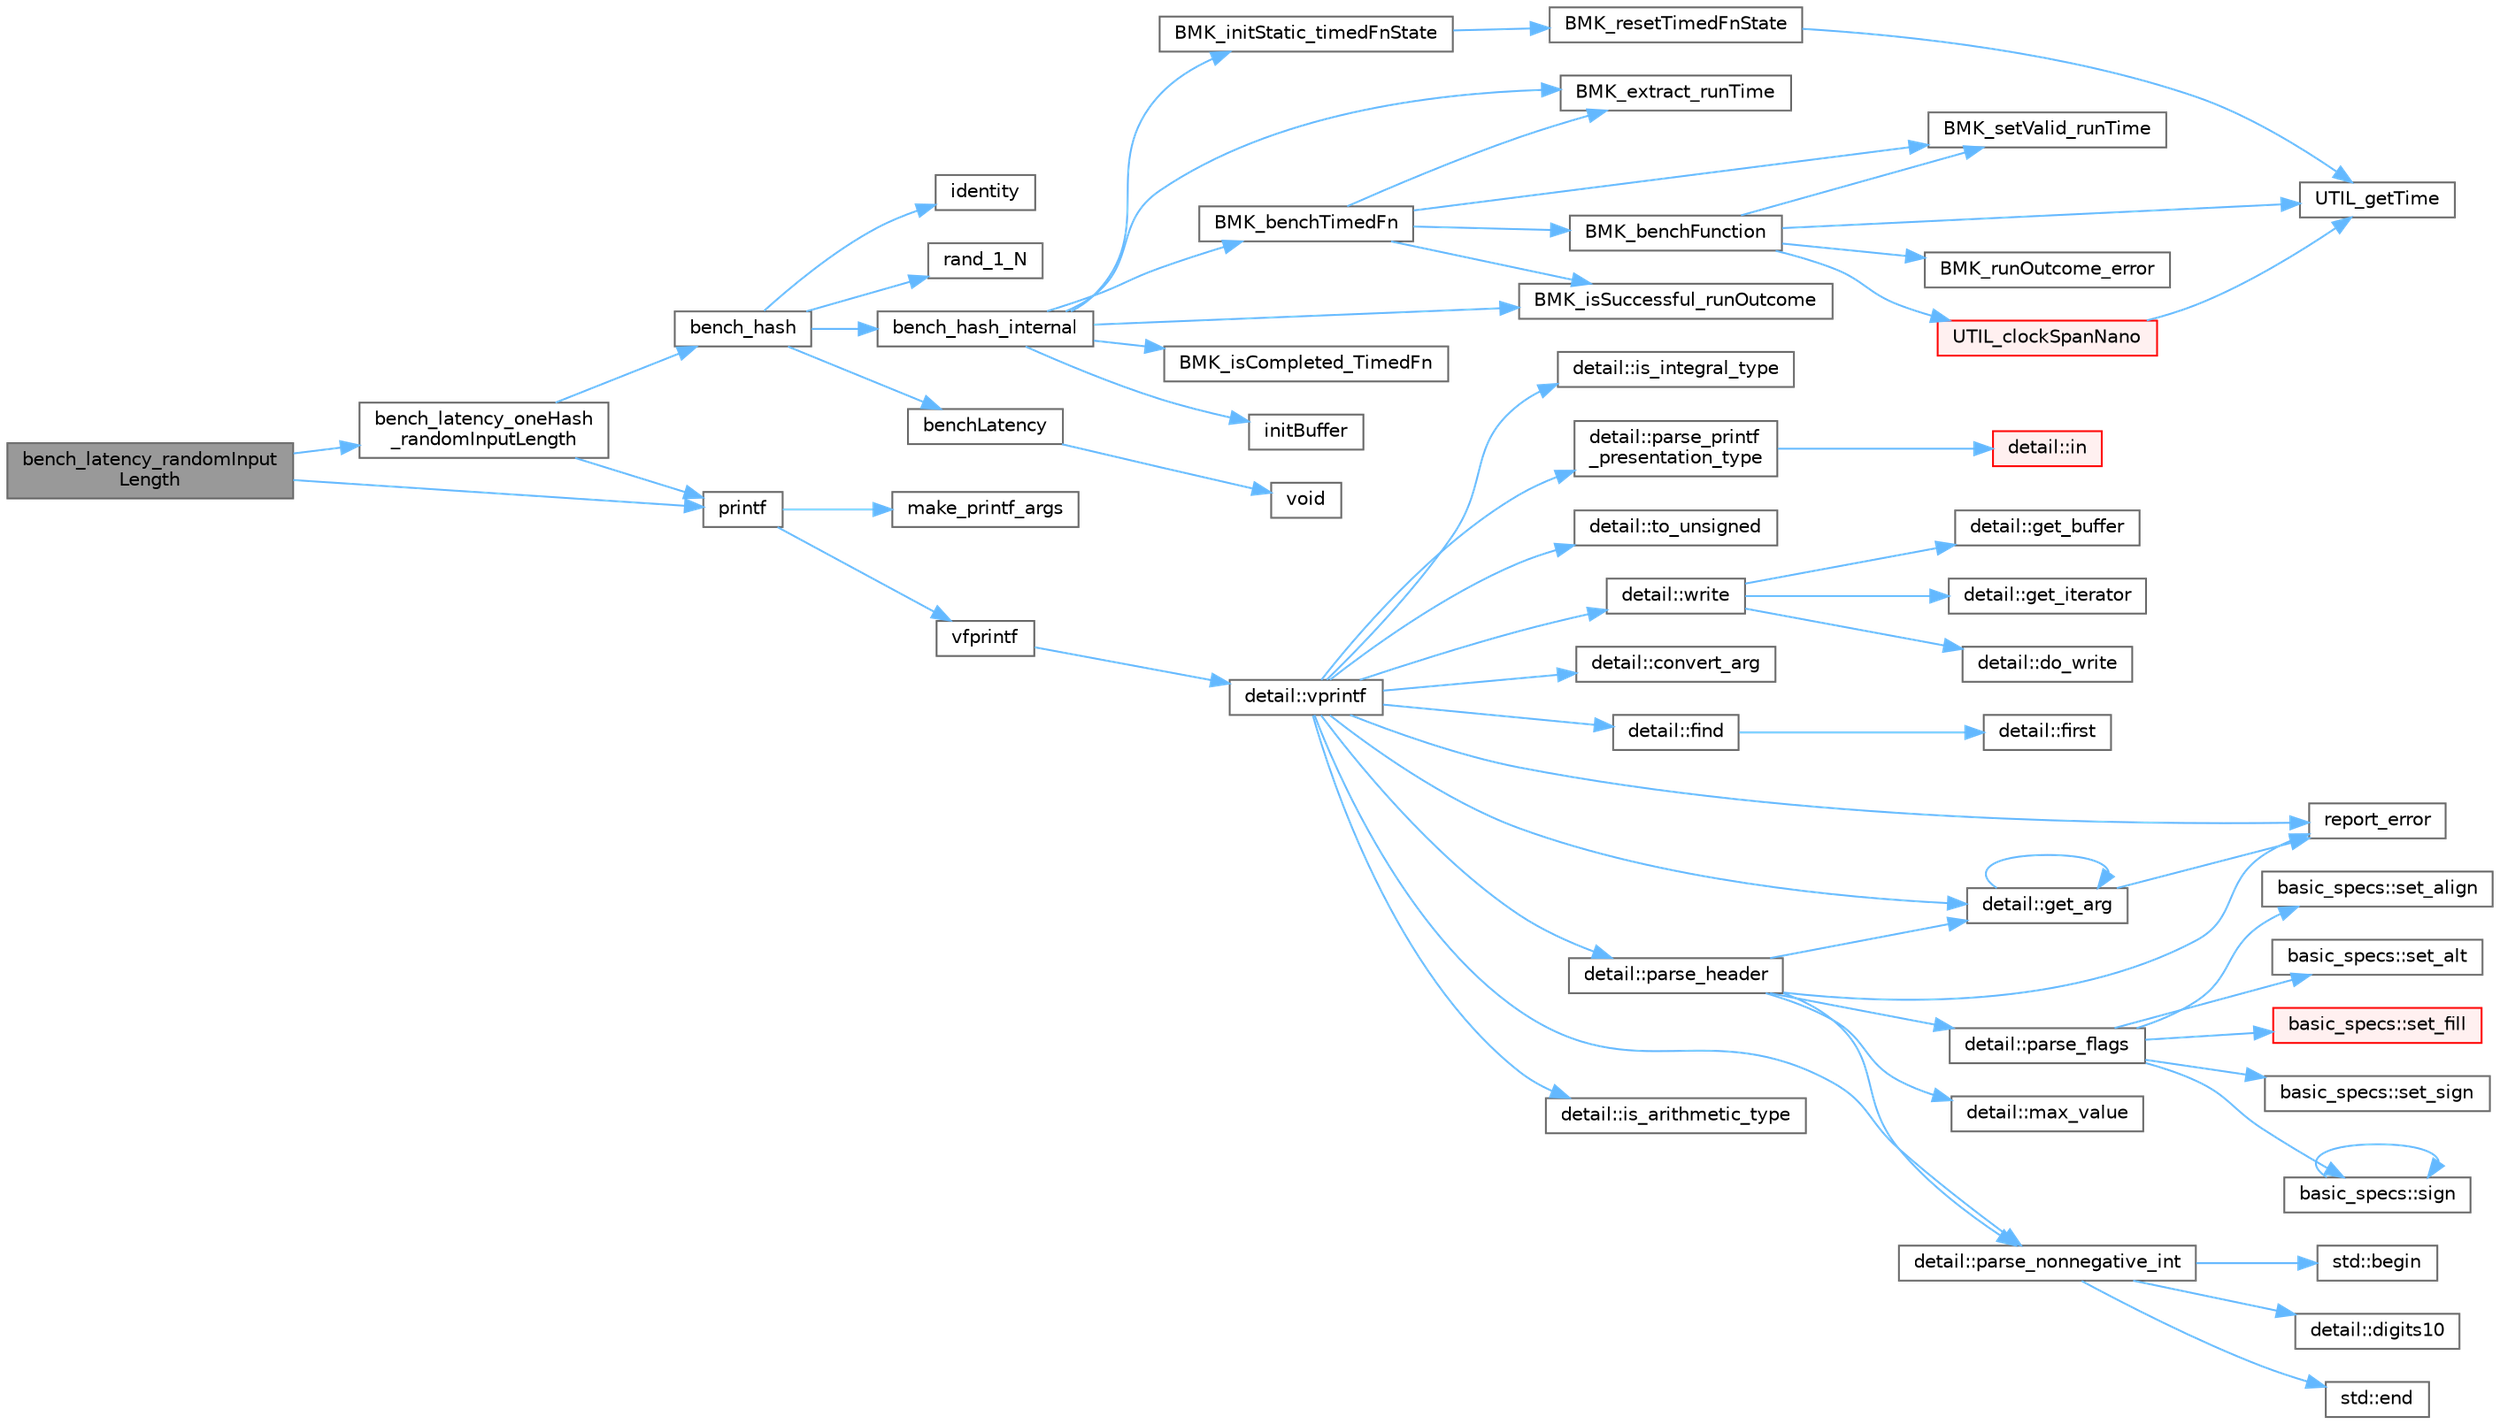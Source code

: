 digraph "bench_latency_randomInputLength"
{
 // LATEX_PDF_SIZE
  bgcolor="transparent";
  edge [fontname=Helvetica,fontsize=10,labelfontname=Helvetica,labelfontsize=10];
  node [fontname=Helvetica,fontsize=10,shape=box,height=0.2,width=0.4];
  rankdir="LR";
  Node1 [id="Node000001",label="bench_latency_randomInput\lLength",height=0.2,width=0.4,color="gray40", fillcolor="grey60", style="filled", fontcolor="black",tooltip=" "];
  Node1 -> Node2 [id="edge62_Node000001_Node000002",color="steelblue1",style="solid",tooltip=" "];
  Node2 [id="Node000002",label="bench_latency_oneHash\l_randomInputLength",height=0.2,width=0.4,color="grey40", fillcolor="white", style="filled",URL="$bh_display_8c.html#afee9a778a7dbb538e621157eebfaedbc",tooltip=" "];
  Node2 -> Node3 [id="edge63_Node000002_Node000003",color="steelblue1",style="solid",tooltip=" "];
  Node3 [id="Node000003",label="bench_hash",height=0.2,width=0.4,color="grey40", fillcolor="white", style="filled",URL="$bench_hash_8c.html#ac52e968c4cde699b31b34eae1f1c6134",tooltip=" "];
  Node3 -> Node4 [id="edge64_Node000003_Node000004",color="steelblue1",style="solid",tooltip=" "];
  Node4 [id="Node000004",label="bench_hash_internal",height=0.2,width=0.4,color="grey40", fillcolor="white", style="filled",URL="$bench_hash_8c.html#a1ada99726ec21df6cf78e8c5d9c7c023",tooltip=" "];
  Node4 -> Node5 [id="edge65_Node000004_Node000005",color="steelblue1",style="solid",tooltip=" "];
  Node5 [id="Node000005",label="BMK_benchTimedFn",height=0.2,width=0.4,color="grey40", fillcolor="white", style="filled",URL="$benchfn_8c.html#a3809a48a15bf199e3ed224e62b0aba7f",tooltip=" "];
  Node5 -> Node6 [id="edge66_Node000005_Node000006",color="steelblue1",style="solid",tooltip=" "];
  Node6 [id="Node000006",label="BMK_benchFunction",height=0.2,width=0.4,color="grey40", fillcolor="white", style="filled",URL="$benchfn_8c.html#a4109ce4f5f7108340355327aa903d23b",tooltip=" "];
  Node6 -> Node7 [id="edge67_Node000006_Node000007",color="steelblue1",style="solid",tooltip=" "];
  Node7 [id="Node000007",label="BMK_runOutcome_error",height=0.2,width=0.4,color="grey40", fillcolor="white", style="filled",URL="$benchfn_8c.html#a9765028458b8ebaf3c8c4b142534b128",tooltip=" "];
  Node6 -> Node8 [id="edge68_Node000006_Node000008",color="steelblue1",style="solid",tooltip=" "];
  Node8 [id="Node000008",label="BMK_setValid_runTime",height=0.2,width=0.4,color="grey40", fillcolor="white", style="filled",URL="$benchfn_8c.html#a358ceb75f0536bb9ac7c395300cb8152",tooltip=" "];
  Node6 -> Node9 [id="edge69_Node000006_Node000009",color="steelblue1",style="solid",tooltip=" "];
  Node9 [id="Node000009",label="UTIL_clockSpanNano",height=0.2,width=0.4,color="red", fillcolor="#FFF0F0", style="filled",URL="$timefn_8c.html#a7352a4b15c62053b1641758105243da7",tooltip=" "];
  Node9 -> Node11 [id="edge70_Node000009_Node000011",color="steelblue1",style="solid",tooltip=" "];
  Node11 [id="Node000011",label="UTIL_getTime",height=0.2,width=0.4,color="grey40", fillcolor="white", style="filled",URL="$timefn_8c.html#aaf26c1edbb821ac4db66bd111e563016",tooltip=" "];
  Node6 -> Node11 [id="edge71_Node000006_Node000011",color="steelblue1",style="solid",tooltip=" "];
  Node5 -> Node12 [id="edge72_Node000005_Node000012",color="steelblue1",style="solid",tooltip=" "];
  Node12 [id="Node000012",label="BMK_extract_runTime",height=0.2,width=0.4,color="grey40", fillcolor="white", style="filled",URL="$benchfn_8c.html#a9d1c34a115ae666e6efb53db86ba7970",tooltip=" "];
  Node5 -> Node13 [id="edge73_Node000005_Node000013",color="steelblue1",style="solid",tooltip=" "];
  Node13 [id="Node000013",label="BMK_isSuccessful_runOutcome",height=0.2,width=0.4,color="grey40", fillcolor="white", style="filled",URL="$benchfn_8c.html#a66760bb869c5fa57e9046e69f8e79576",tooltip=" "];
  Node5 -> Node8 [id="edge74_Node000005_Node000008",color="steelblue1",style="solid",tooltip=" "];
  Node4 -> Node12 [id="edge75_Node000004_Node000012",color="steelblue1",style="solid",tooltip=" "];
  Node4 -> Node14 [id="edge76_Node000004_Node000014",color="steelblue1",style="solid",tooltip=" "];
  Node14 [id="Node000014",label="BMK_initStatic_timedFnState",height=0.2,width=0.4,color="grey40", fillcolor="white", style="filled",URL="$benchfn_8c.html#a506be07f4abe99c18067e85f0105f5d9",tooltip=" "];
  Node14 -> Node15 [id="edge77_Node000014_Node000015",color="steelblue1",style="solid",tooltip=" "];
  Node15 [id="Node000015",label="BMK_resetTimedFnState",height=0.2,width=0.4,color="grey40", fillcolor="white", style="filled",URL="$benchfn_8c.html#aa4d1ed533155dcf33a598b4d7af1589d",tooltip=" "];
  Node15 -> Node11 [id="edge78_Node000015_Node000011",color="steelblue1",style="solid",tooltip=" "];
  Node4 -> Node16 [id="edge79_Node000004_Node000016",color="steelblue1",style="solid",tooltip=" "];
  Node16 [id="Node000016",label="BMK_isCompleted_TimedFn",height=0.2,width=0.4,color="grey40", fillcolor="white", style="filled",URL="$benchfn_8c.html#a80d8ce922db19139b6fc1ed12353020f",tooltip=" "];
  Node4 -> Node13 [id="edge80_Node000004_Node000013",color="steelblue1",style="solid",tooltip=" "];
  Node4 -> Node17 [id="edge81_Node000004_Node000017",color="steelblue1",style="solid",tooltip=" "];
  Node17 [id="Node000017",label="initBuffer",height=0.2,width=0.4,color="grey40", fillcolor="white", style="filled",URL="$bench_hash_8c.html#ac698264804df08db110f1d5ccae72cb3",tooltip=" "];
  Node3 -> Node18 [id="edge82_Node000003_Node000018",color="steelblue1",style="solid",tooltip=" "];
  Node18 [id="Node000018",label="benchLatency",height=0.2,width=0.4,color="grey40", fillcolor="white", style="filled",URL="$bench_hash_8c.html#a3b081bf3c5fe5fe6f14f3a07a8bf3ae9",tooltip=" "];
  Node18 -> Node19 [id="edge83_Node000018_Node000019",color="steelblue1",style="solid",tooltip=" "];
  Node19 [id="Node000019",label="void",height=0.2,width=0.4,color="grey40", fillcolor="white", style="filled",URL="$mimalloc_8h.html#a9d6d8aef94ac19034a5f163606f84830",tooltip=" "];
  Node3 -> Node20 [id="edge84_Node000003_Node000020",color="steelblue1",style="solid",tooltip=" "];
  Node20 [id="Node000020",label="identity",height=0.2,width=0.4,color="grey40", fillcolor="white", style="filled",URL="$bench_hash_8c.html#a0aa0e76fd996840c0b91e4fe3f3acb86",tooltip=" "];
  Node3 -> Node21 [id="edge85_Node000003_Node000021",color="steelblue1",style="solid",tooltip=" "];
  Node21 [id="Node000021",label="rand_1_N",height=0.2,width=0.4,color="grey40", fillcolor="white", style="filled",URL="$bench_hash_8c.html#a7f27da475b6b37073a538ac293eabc53",tooltip=" "];
  Node2 -> Node22 [id="edge86_Node000002_Node000022",color="steelblue1",style="solid",tooltip=" "];
  Node22 [id="Node000022",label="printf",height=0.2,width=0.4,color="grey40", fillcolor="white", style="filled",URL="$printf_8h.html#aee3ed3a831f25f07e7be3919fff2203a",tooltip=" "];
  Node22 -> Node23 [id="edge87_Node000022_Node000023",color="steelblue1",style="solid",tooltip=" "];
  Node23 [id="Node000023",label="make_printf_args",height=0.2,width=0.4,color="grey40", fillcolor="white", style="filled",URL="$printf_8h.html#a27dcc0efcda04388971dbea3c875f122",tooltip=" "];
  Node22 -> Node24 [id="edge88_Node000022_Node000024",color="steelblue1",style="solid",tooltip=" "];
  Node24 [id="Node000024",label="vfprintf",height=0.2,width=0.4,color="grey40", fillcolor="white", style="filled",URL="$printf_8h.html#abb30aad964fc771fb52cf3ad88649df2",tooltip=" "];
  Node24 -> Node25 [id="edge89_Node000024_Node000025",color="steelblue1",style="solid",tooltip=" "];
  Node25 [id="Node000025",label="detail::vprintf",height=0.2,width=0.4,color="grey40", fillcolor="white", style="filled",URL="$namespacedetail.html#a1c8c2218e4c822aa8f743fb9c573717f",tooltip=" "];
  Node25 -> Node26 [id="edge90_Node000025_Node000026",color="steelblue1",style="solid",tooltip=" "];
  Node26 [id="Node000026",label="detail::convert_arg",height=0.2,width=0.4,color="grey40", fillcolor="white", style="filled",URL="$namespacedetail.html#a03c11572c9a664266d6925f327dec7f3",tooltip=" "];
  Node25 -> Node27 [id="edge91_Node000025_Node000027",color="steelblue1",style="solid",tooltip=" "];
  Node27 [id="Node000027",label="detail::find",height=0.2,width=0.4,color="grey40", fillcolor="white", style="filled",URL="$namespacedetail.html#a6b71952fab3dc32f3edb2c3e9811d8d9",tooltip=" "];
  Node27 -> Node28 [id="edge92_Node000027_Node000028",color="steelblue1",style="solid",tooltip=" "];
  Node28 [id="Node000028",label="detail::first",height=0.2,width=0.4,color="grey40", fillcolor="white", style="filled",URL="$namespacedetail.html#a02319a3deb124802b88b61f85987df5e",tooltip=" "];
  Node25 -> Node29 [id="edge93_Node000025_Node000029",color="steelblue1",style="solid",tooltip=" "];
  Node29 [id="Node000029",label="detail::get_arg",height=0.2,width=0.4,color="grey40", fillcolor="white", style="filled",URL="$namespacedetail.html#a342ef250e45bd09b2ef666b6fae1c355",tooltip=" "];
  Node29 -> Node29 [id="edge94_Node000029_Node000029",color="steelblue1",style="solid",tooltip=" "];
  Node29 -> Node30 [id="edge95_Node000029_Node000030",color="steelblue1",style="solid",tooltip=" "];
  Node30 [id="Node000030",label="report_error",height=0.2,width=0.4,color="grey40", fillcolor="white", style="filled",URL="$format-inl_8h.html#a5555893692b00b61b3886349332fd01f",tooltip=" "];
  Node25 -> Node31 [id="edge96_Node000025_Node000031",color="steelblue1",style="solid",tooltip=" "];
  Node31 [id="Node000031",label="detail::is_arithmetic_type",height=0.2,width=0.4,color="grey40", fillcolor="white", style="filled",URL="$namespacedetail.html#a802c50a56a3495fdab6020b375ba1389",tooltip=" "];
  Node25 -> Node32 [id="edge97_Node000025_Node000032",color="steelblue1",style="solid",tooltip=" "];
  Node32 [id="Node000032",label="detail::is_integral_type",height=0.2,width=0.4,color="grey40", fillcolor="white", style="filled",URL="$namespacedetail.html#a2a60f8d1bee41b803f43fc42b707b5d1",tooltip=" "];
  Node25 -> Node33 [id="edge98_Node000025_Node000033",color="steelblue1",style="solid",tooltip=" "];
  Node33 [id="Node000033",label="detail::parse_header",height=0.2,width=0.4,color="grey40", fillcolor="white", style="filled",URL="$namespacedetail.html#afc9d93e58b8edb8077f8bc8eee7f4035",tooltip=" "];
  Node33 -> Node29 [id="edge99_Node000033_Node000029",color="steelblue1",style="solid",tooltip=" "];
  Node33 -> Node34 [id="edge100_Node000033_Node000034",color="steelblue1",style="solid",tooltip=" "];
  Node34 [id="Node000034",label="detail::max_value",height=0.2,width=0.4,color="grey40", fillcolor="white", style="filled",URL="$namespacedetail.html#a45c2130c44ebe54179eafcee3cda2bfb",tooltip=" "];
  Node33 -> Node35 [id="edge101_Node000033_Node000035",color="steelblue1",style="solid",tooltip=" "];
  Node35 [id="Node000035",label="detail::parse_flags",height=0.2,width=0.4,color="grey40", fillcolor="white", style="filled",URL="$namespacedetail.html#a4213daed116a37e1767881da51238261",tooltip=" "];
  Node35 -> Node36 [id="edge102_Node000035_Node000036",color="steelblue1",style="solid",tooltip=" "];
  Node36 [id="Node000036",label="basic_specs::set_align",height=0.2,width=0.4,color="grey40", fillcolor="white", style="filled",URL="$classbasic__specs.html#ad73b6f854341aaabc744bf54e6ea6af6",tooltip=" "];
  Node35 -> Node37 [id="edge103_Node000035_Node000037",color="steelblue1",style="solid",tooltip=" "];
  Node37 [id="Node000037",label="basic_specs::set_alt",height=0.2,width=0.4,color="grey40", fillcolor="white", style="filled",URL="$classbasic__specs.html#a5f10314706a8a3d579f882f30d283b61",tooltip=" "];
  Node35 -> Node38 [id="edge104_Node000035_Node000038",color="steelblue1",style="solid",tooltip=" "];
  Node38 [id="Node000038",label="basic_specs::set_fill",height=0.2,width=0.4,color="red", fillcolor="#FFF0F0", style="filled",URL="$classbasic__specs.html#a1600987fb39fed5dfdac21b218061a9e",tooltip=" "];
  Node35 -> Node40 [id="edge105_Node000035_Node000040",color="steelblue1",style="solid",tooltip=" "];
  Node40 [id="Node000040",label="basic_specs::set_sign",height=0.2,width=0.4,color="grey40", fillcolor="white", style="filled",URL="$classbasic__specs.html#a7020ec66ba6918727e4102567c5c731a",tooltip=" "];
  Node35 -> Node41 [id="edge106_Node000035_Node000041",color="steelblue1",style="solid",tooltip=" "];
  Node41 [id="Node000041",label="basic_specs::sign",height=0.2,width=0.4,color="grey40", fillcolor="white", style="filled",URL="$classbasic__specs.html#a380e6ff33a8ae05e3ef479bf95696ad2",tooltip=" "];
  Node41 -> Node41 [id="edge107_Node000041_Node000041",color="steelblue1",style="solid",tooltip=" "];
  Node33 -> Node42 [id="edge108_Node000033_Node000042",color="steelblue1",style="solid",tooltip=" "];
  Node42 [id="Node000042",label="detail::parse_nonnegative_int",height=0.2,width=0.4,color="grey40", fillcolor="white", style="filled",URL="$namespacedetail.html#a338caba782225e115a9902d4d0835f5f",tooltip=" "];
  Node42 -> Node43 [id="edge109_Node000042_Node000043",color="steelblue1",style="solid",tooltip=" "];
  Node43 [id="Node000043",label="std::begin",height=0.2,width=0.4,color="grey40", fillcolor="white", style="filled",URL="$namespacestd.html#aec76fc52a775d29bc4058c8e1405045a",tooltip=" "];
  Node42 -> Node44 [id="edge110_Node000042_Node000044",color="steelblue1",style="solid",tooltip=" "];
  Node44 [id="Node000044",label="detail::digits10",height=0.2,width=0.4,color="grey40", fillcolor="white", style="filled",URL="$namespacedetail.html#a3a043db05db2d07deb2d98ba2d04b4eb",tooltip=" "];
  Node42 -> Node45 [id="edge111_Node000042_Node000045",color="steelblue1",style="solid",tooltip=" "];
  Node45 [id="Node000045",label="std::end",height=0.2,width=0.4,color="grey40", fillcolor="white", style="filled",URL="$namespacestd.html#a35f71a4c49ddf38bb590177e3a4b2598",tooltip=" "];
  Node33 -> Node30 [id="edge112_Node000033_Node000030",color="steelblue1",style="solid",tooltip=" "];
  Node25 -> Node42 [id="edge113_Node000025_Node000042",color="steelblue1",style="solid",tooltip=" "];
  Node25 -> Node46 [id="edge114_Node000025_Node000046",color="steelblue1",style="solid",tooltip=" "];
  Node46 [id="Node000046",label="detail::parse_printf\l_presentation_type",height=0.2,width=0.4,color="grey40", fillcolor="white", style="filled",URL="$namespacedetail.html#aa2cb095169b23e3a66260ad7078f44cc",tooltip=" "];
  Node46 -> Node47 [id="edge115_Node000046_Node000047",color="steelblue1",style="solid",tooltip=" "];
  Node47 [id="Node000047",label="detail::in",height=0.2,width=0.4,color="red", fillcolor="#FFF0F0", style="filled",URL="$namespacedetail.html#a52a5e2ed06c229dcf95ea5c46d48d05e",tooltip=" "];
  Node25 -> Node30 [id="edge116_Node000025_Node000030",color="steelblue1",style="solid",tooltip=" "];
  Node25 -> Node49 [id="edge117_Node000025_Node000049",color="steelblue1",style="solid",tooltip=" "];
  Node49 [id="Node000049",label="detail::to_unsigned",height=0.2,width=0.4,color="grey40", fillcolor="white", style="filled",URL="$namespacedetail.html#a4855e668246c731a97484efc329f2aac",tooltip=" "];
  Node25 -> Node50 [id="edge118_Node000025_Node000050",color="steelblue1",style="solid",tooltip=" "];
  Node50 [id="Node000050",label="detail::write",height=0.2,width=0.4,color="grey40", fillcolor="white", style="filled",URL="$namespacedetail.html#a29dacf26eedc9e3575fb57329a5ca0a3",tooltip=" "];
  Node50 -> Node51 [id="edge119_Node000050_Node000051",color="steelblue1",style="solid",tooltip=" "];
  Node51 [id="Node000051",label="detail::do_write",height=0.2,width=0.4,color="grey40", fillcolor="white", style="filled",URL="$namespacedetail.html#a5007cc441bd246a9096070c10d1ea683",tooltip=" "];
  Node50 -> Node52 [id="edge120_Node000050_Node000052",color="steelblue1",style="solid",tooltip=" "];
  Node52 [id="Node000052",label="detail::get_buffer",height=0.2,width=0.4,color="grey40", fillcolor="white", style="filled",URL="$namespacedetail.html#ad803bb19df422bc4c4f92d75c7564437",tooltip=" "];
  Node50 -> Node53 [id="edge121_Node000050_Node000053",color="steelblue1",style="solid",tooltip=" "];
  Node53 [id="Node000053",label="detail::get_iterator",height=0.2,width=0.4,color="grey40", fillcolor="white", style="filled",URL="$namespacedetail.html#a05e3e231207d3f28f83261c2e7ad2fe5",tooltip=" "];
  Node1 -> Node22 [id="edge122_Node000001_Node000022",color="steelblue1",style="solid",tooltip=" "];
}
